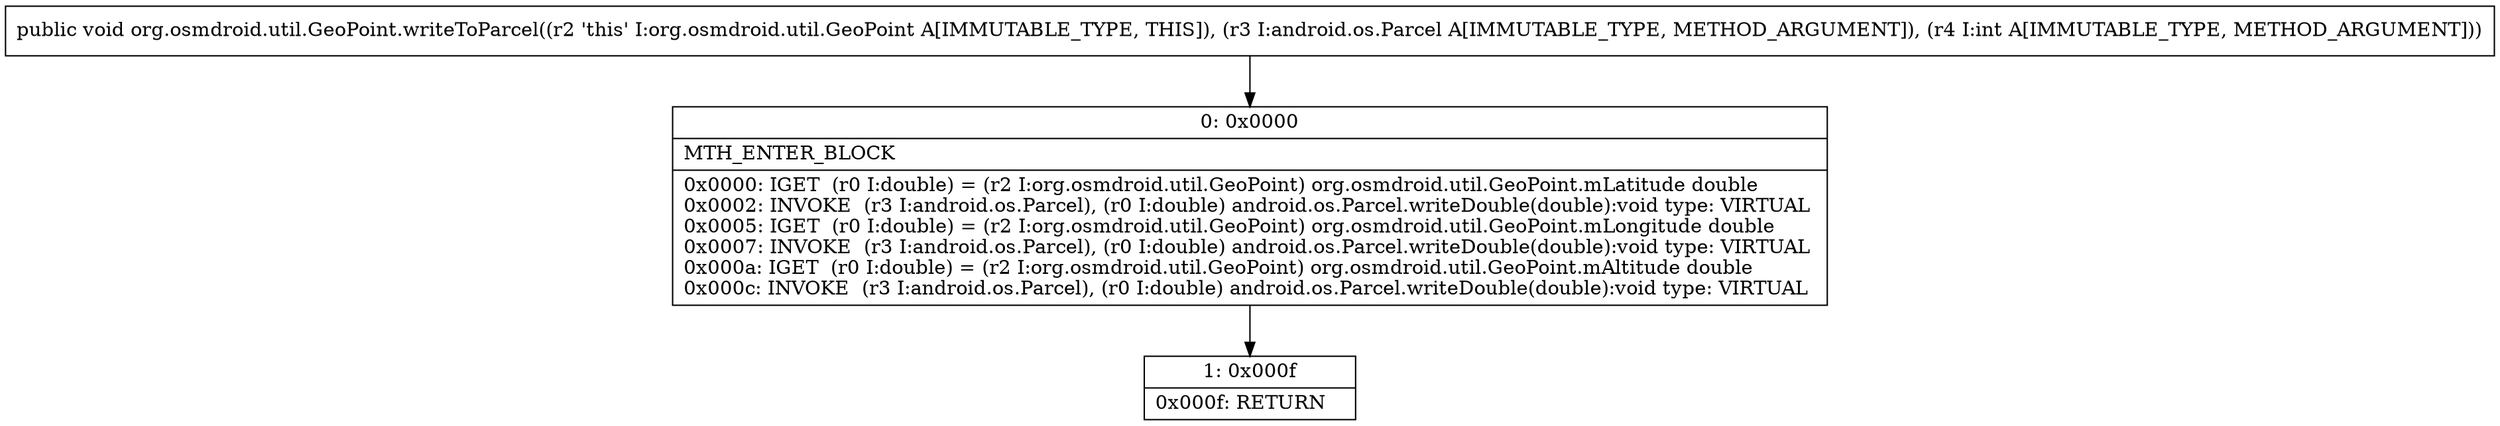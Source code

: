 digraph "CFG fororg.osmdroid.util.GeoPoint.writeToParcel(Landroid\/os\/Parcel;I)V" {
Node_0 [shape=record,label="{0\:\ 0x0000|MTH_ENTER_BLOCK\l|0x0000: IGET  (r0 I:double) = (r2 I:org.osmdroid.util.GeoPoint) org.osmdroid.util.GeoPoint.mLatitude double \l0x0002: INVOKE  (r3 I:android.os.Parcel), (r0 I:double) android.os.Parcel.writeDouble(double):void type: VIRTUAL \l0x0005: IGET  (r0 I:double) = (r2 I:org.osmdroid.util.GeoPoint) org.osmdroid.util.GeoPoint.mLongitude double \l0x0007: INVOKE  (r3 I:android.os.Parcel), (r0 I:double) android.os.Parcel.writeDouble(double):void type: VIRTUAL \l0x000a: IGET  (r0 I:double) = (r2 I:org.osmdroid.util.GeoPoint) org.osmdroid.util.GeoPoint.mAltitude double \l0x000c: INVOKE  (r3 I:android.os.Parcel), (r0 I:double) android.os.Parcel.writeDouble(double):void type: VIRTUAL \l}"];
Node_1 [shape=record,label="{1\:\ 0x000f|0x000f: RETURN   \l}"];
MethodNode[shape=record,label="{public void org.osmdroid.util.GeoPoint.writeToParcel((r2 'this' I:org.osmdroid.util.GeoPoint A[IMMUTABLE_TYPE, THIS]), (r3 I:android.os.Parcel A[IMMUTABLE_TYPE, METHOD_ARGUMENT]), (r4 I:int A[IMMUTABLE_TYPE, METHOD_ARGUMENT])) }"];
MethodNode -> Node_0;
Node_0 -> Node_1;
}


